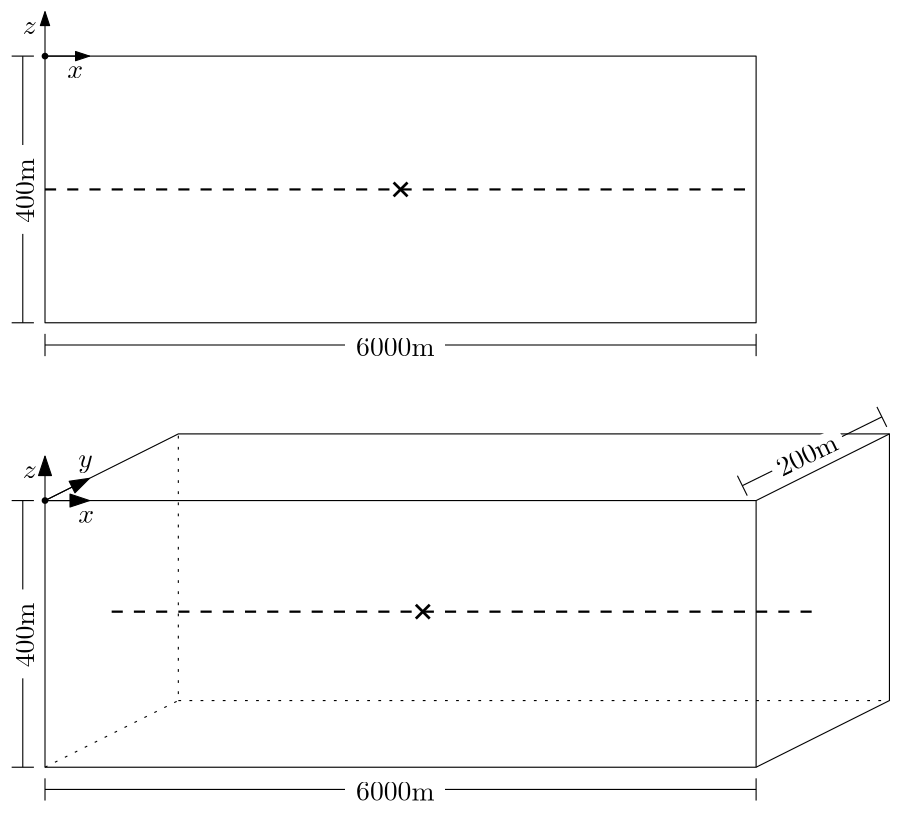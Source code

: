 <?xml version="1.0"?>
<!DOCTYPE ipe SYSTEM "ipe.dtd">
<ipe version="70107" creator="Ipe 7.1.7">
<info created="D:20170115164217" modified="D:20170115164244"/>
<ipestyle name="basic">
<symbol name="arrow/arc(spx)">
<path stroke="sym-stroke" fill="sym-stroke" pen="sym-pen">
0 0 m
-1 0.333 l
-1 -0.333 l
h
</path>
</symbol>
<symbol name="arrow/farc(spx)">
<path stroke="sym-stroke" fill="white" pen="sym-pen">
0 0 m
-1 0.333 l
-1 -0.333 l
h
</path>
</symbol>
<symbol name="arrow/ptarc(spx)">
<path stroke="sym-stroke" fill="sym-stroke" pen="sym-pen">
0 0 m
-1 0.333 l
-0.8 0 l
-1 -0.333 l
h
</path>
</symbol>
<symbol name="arrow/fptarc(spx)">
<path stroke="sym-stroke" fill="white" pen="sym-pen">
0 0 m
-1 0.333 l
-0.8 0 l
-1 -0.333 l
h
</path>
</symbol>
<symbol name="mark/circle(sx)" transformations="translations">
<path fill="sym-stroke">
0.6 0 0 0.6 0 0 e
0.4 0 0 0.4 0 0 e
</path>
</symbol>
<symbol name="mark/disk(sx)" transformations="translations">
<path fill="sym-stroke">
0.6 0 0 0.6 0 0 e
</path>
</symbol>
<symbol name="mark/fdisk(sfx)" transformations="translations">
<group>
<path fill="sym-fill">
0.5 0 0 0.5 0 0 e
</path>
<path fill="sym-stroke" fillrule="eofill">
0.6 0 0 0.6 0 0 e
0.4 0 0 0.4 0 0 e
</path>
</group>
</symbol>
<symbol name="mark/box(sx)" transformations="translations">
<path fill="sym-stroke" fillrule="eofill">
-0.6 -0.6 m
0.6 -0.6 l
0.6 0.6 l
-0.6 0.6 l
h
-0.4 -0.4 m
0.4 -0.4 l
0.4 0.4 l
-0.4 0.4 l
h
</path>
</symbol>
<symbol name="mark/square(sx)" transformations="translations">
<path fill="sym-stroke">
-0.6 -0.6 m
0.6 -0.6 l
0.6 0.6 l
-0.6 0.6 l
h
</path>
</symbol>
<symbol name="mark/fsquare(sfx)" transformations="translations">
<group>
<path fill="sym-fill">
-0.5 -0.5 m
0.5 -0.5 l
0.5 0.5 l
-0.5 0.5 l
h
</path>
<path fill="sym-stroke" fillrule="eofill">
-0.6 -0.6 m
0.6 -0.6 l
0.6 0.6 l
-0.6 0.6 l
h
-0.4 -0.4 m
0.4 -0.4 l
0.4 0.4 l
-0.4 0.4 l
h
</path>
</group>
</symbol>
<symbol name="mark/cross(sx)" transformations="translations">
<group>
<path fill="sym-stroke">
-0.43 -0.57 m
0.57 0.43 l
0.43 0.57 l
-0.57 -0.43 l
h
</path>
<path fill="sym-stroke">
-0.43 0.57 m
0.57 -0.43 l
0.43 -0.57 l
-0.57 0.43 l
h
</path>
</group>
</symbol>
<symbol name="arrow/fnormal(spx)">
<path stroke="sym-stroke" fill="white" pen="sym-pen">
0 0 m
-1 0.333 l
-1 -0.333 l
h
</path>
</symbol>
<symbol name="arrow/pointed(spx)">
<path stroke="sym-stroke" fill="sym-stroke" pen="sym-pen">
0 0 m
-1 0.333 l
-0.8 0 l
-1 -0.333 l
h
</path>
</symbol>
<symbol name="arrow/fpointed(spx)">
<path stroke="sym-stroke" fill="white" pen="sym-pen">
0 0 m
-1 0.333 l
-0.8 0 l
-1 -0.333 l
h
</path>
</symbol>
<symbol name="arrow/linear(spx)">
<path stroke="sym-stroke" pen="sym-pen">
-1 0.333 m
0 0 l
-1 -0.333 l
</path>
</symbol>
<symbol name="arrow/fdouble(spx)">
<path stroke="sym-stroke" fill="white" pen="sym-pen">
0 0 m
-1 0.333 l
-1 -0.333 l
h
-1 0 m
-2 0.333 l
-2 -0.333 l
h
</path>
</symbol>
<symbol name="arrow/double(spx)">
<path stroke="sym-stroke" fill="sym-stroke" pen="sym-pen">
0 0 m
-1 0.333 l
-1 -0.333 l
h
-1 0 m
-2 0.333 l
-2 -0.333 l
h
</path>
</symbol>
<pen name="heavier" value="0.8"/>
<pen name="fat" value="1.2"/>
<pen name="ultrafat" value="2"/>
<symbolsize name="large" value="5"/>
<symbolsize name="small" value="2"/>
<symbolsize name="tiny" value="1.1"/>
<arrowsize name="large" value="10"/>
<arrowsize name="small" value="5"/>
<arrowsize name="tiny" value="3"/>
<color name="red" value="1 0 0"/>
<color name="green" value="0 1 0"/>
<color name="blue" value="0 0 1"/>
<color name="yellow" value="1 1 0"/>
<color name="orange" value="1 0.647 0"/>
<color name="gold" value="1 0.843 0"/>
<color name="purple" value="0.627 0.125 0.941"/>
<color name="gray" value="0.745"/>
<color name="brown" value="0.647 0.165 0.165"/>
<color name="navy" value="0 0 0.502"/>
<color name="pink" value="1 0.753 0.796"/>
<color name="seagreen" value="0.18 0.545 0.341"/>
<color name="turquoise" value="0.251 0.878 0.816"/>
<color name="violet" value="0.933 0.51 0.933"/>
<color name="darkblue" value="0 0 0.545"/>
<color name="darkcyan" value="0 0.545 0.545"/>
<color name="darkgray" value="0.663"/>
<color name="darkgreen" value="0 0.392 0"/>
<color name="darkmagenta" value="0.545 0 0.545"/>
<color name="darkorange" value="1 0.549 0"/>
<color name="darkred" value="0.545 0 0"/>
<color name="lightblue" value="0.678 0.847 0.902"/>
<color name="lightcyan" value="0.878 1 1"/>
<color name="lightgray" value="0.827"/>
<color name="lightgreen" value="0.565 0.933 0.565"/>
<color name="lightyellow" value="1 1 0.878"/>
<dashstyle name="dashed" value="[4] 0"/>
<dashstyle name="dotted" value="[1 3] 0"/>
<dashstyle name="dash dotted" value="[4 2 1 2] 0"/>
<dashstyle name="dash dot dotted" value="[4 2 1 2 1 2] 0"/>
<textsize name="large" value="\large"/>
<textsize name="Large" value="\Large"/>
<textsize name="LARGE" value="\LARGE"/>
<textsize name="huge" value="\huge"/>
<textsize name="Huge" value="\Huge"/>
<textsize name="small" value="\small"/>
<textsize name="footnote" value="\footnotesize"/>
<textsize name="tiny" value="\tiny"/>
<textstyle name="center" begin="\begin{center}" end="\end{center}"/>
<textstyle name="itemize" begin="\begin{itemize}" end="\end{itemize}"/>
<textstyle name="item" begin="\begin{itemize}\item{}" end="\end{itemize}"/>
<gridsize name="4 pts" value="4"/>
<gridsize name="8 pts (~3 mm)" value="8"/>
<gridsize name="16 pts (~6 mm)" value="16"/>
<gridsize name="32 pts (~12 mm)" value="32"/>
<gridsize name="10 pts (~3.5 mm)" value="10"/>
<gridsize name="20 pts (~7 mm)" value="20"/>
<gridsize name="14 pts (~5 mm)" value="14"/>
<gridsize name="28 pts (~10 mm)" value="28"/>
<gridsize name="56 pts (~20 mm)" value="56"/>
<anglesize name="90 deg" value="90"/>
<anglesize name="60 deg" value="60"/>
<anglesize name="45 deg" value="45"/>
<anglesize name="30 deg" value="30"/>
<anglesize name="22.5 deg" value="22.5"/>
<tiling name="falling" angle="-60" step="4" width="1"/>
<tiling name="rising" angle="30" step="4" width="1"/>
</ipestyle>
<page>
<layer name="alpha"/>
<layer name="beta"/>
<view layers="alpha beta" active="alpha"/>
<group layer="beta">
<path fill="white">
84 676 m
84 528 l
408 528 l
408 676 l
h
</path>
<path transformations="rigid" stroke="black">
352 640 m
400 664 l
</path>
<path matrix="1 0 0 1 0 -160" stroke="black">
88 800 m
88 704 l
</path>
<path matrix="1 0 0 1 0 -160" transformations="rigid" fill="white">
84 768 m
84 736 l
92 736 l
92 768 l
h
</path>
<path matrix="1 0 0 1 0 -160" stroke="black">
96 696 m
352 696 l
</path>
<path matrix="1 0 0 1 32 -192" fill="white">
172 732 m
172 720 l
208 720 l
208 732 l
h
</path>
<text matrix="1 0 0 1 112 -204" transformations="translations" pos="96 736" stroke="black" type="label" width="28.228" height="6.42" depth="0" valign="baseline">6000m</text>
<path matrix="1 0 0 1 0 -160" stroke="black">
96 800 m
96 704 l
352 704 l
352 800 l
h
</path>
<path matrix="1 0 0 1 0 -192" stroke="black">
96 732 m
96 724 l
</path>
<path matrix="1 0 0 1 64 -192" stroke="black">
288 732 m
288 724 l
</path>
<path matrix="1 0 0 1 0 -160" stroke="black">
84 800 m
92 800 l
</path>
<path matrix="1 0 0 1 0 -192" stroke="black">
84 736 m
92 736 l
</path>
<text matrix="0 1 -1 0 860 508" transformations="rigid" pos="72 768" stroke="black" type="label" width="23.246" height="6.42" depth="0" valign="baseline">400m</text>
<path transformations="rigid" stroke="black" dash="dotted">
144 568 m
400 568 l
</path>
<group matrix="1 0 0 1 8 8">
<use matrix="1 0 0 1 0 -160" name="mark/cross(sx)" pos="224 752" size="large" stroke="black"/>
<path matrix="1 0 0 1 16 -160" transformations="rigid" stroke="black" dash="dashed" pen="heavier">
96 752 m
352 752 l
</path>
</group>
<path transformations="rigid" stroke="black">
96 640 m
144 664 l
400 664 l
400 568 l
352 544 l
</path>
<path transformations="rigid" stroke="black" dash="dotted">
96 544 m
144 568 l
144 664 l
</path>
<group matrix="0.896968 0.442095 -0.442095 0.896968 615.421 28.4499">
<path transformations="rigid" stroke="black">
32 672 m
88 672 l
</path>
<path matrix="1 0 0 1 4 0" transformations="rigid" fill="white">
40 676 m
40 668 l
68 668 l
68 676 l
h
</path>
<path matrix="1 0 0 1 24 0" transformations="rigid" stroke="black">
64 676 m
64 668 l
</path>
<path transformations="rigid" stroke="black">
32 676 m
32 668 l
</path>
</group>
<text matrix="0.900131 0.435619 -0.435619 0.900131 610.85 22.6376" pos="48 672" stroke="black" type="label" width="23.246" height="6.42" depth="0" valign="baseline">200m</text>
<path stroke="black" arrow="normal/normal" rarrow="normal/normal">
96 656 m
96 640 l
112 648 l
</path>
<path stroke="black" arrow="normal/normal">
96 640 m
112 640 l
</path>
<text transformations="translations" pos="88 648" stroke="black" type="label" width="5.071" height="4.289" depth="0" valign="baseline">$z$</text>
<text transformations="translations" pos="108 632" stroke="black" type="label" width="5.694" height="4.289" depth="0" valign="baseline">$x$</text>
<text transformations="translations" pos="108 652" stroke="black" type="label" width="5.242" height="4.297" depth="1.93" valign="baseline">$y$</text>
<use name="mark/disk(sx)" pos="96 640" size="small" stroke="black"/>
</group>
<group layer="alpha">
<path fill="white">
80 820 m
80 688 l
360 688 l
360 820 l
h
</path>
<path stroke="black">
88 800 m
88 704 l
</path>
<path transformations="rigid" fill="white">
84 768 m
84 736 l
92 736 l
92 768 l
h
</path>
<path stroke="black">
96 696 m
352 696 l
</path>
<path matrix="1 0 0 1 32 -32" fill="white">
172 732 m
172 720 l
208 720 l
208 732 l
h
</path>
<text matrix="1 0 0 1 112 -44" transformations="translations" pos="96 736" stroke="black" type="label" width="28.228" height="6.42" depth="0" valign="baseline">6000m</text>
<path stroke="black">
96 800 m
96 704 l
352 704 l
352 800 l
h
</path>
<path matrix="1 0 0 1 0 -32" stroke="black">
96 732 m
96 724 l
</path>
<path matrix="1 0 0 1 64 -32" stroke="black">
288 732 m
288 724 l
</path>
<path stroke="black">
84 800 m
92 800 l
</path>
<path matrix="1 0 0 1 0 -32" stroke="black">
84 736 m
92 736 l
</path>
<text matrix="0 1 -1 0 860 668" transformations="rigid" pos="72 768" stroke="black" type="label" width="23.246" height="6.42" depth="0" valign="baseline">400m</text>
<use name="mark/cross(sx)" pos="224 752" size="large" stroke="black"/>
<path transformations="rigid" stroke="black" dash="dashed" pen="heavier">
96 752 m
352 752 l
</path>
<group matrix="1 0 0 1 48 0">
<path stroke="black" arrow="normal/small" rarrow="normal/small">
48 816 m
48 800 l
64 800 l
</path>
<text matrix="1 0 0 1 4 -4" transformations="translations" pos="36 812" stroke="black" type="label" width="5.071" height="4.289" depth="0" valign="baseline">$z$</text>
<text matrix="1 0 0 1 -4 0" transformations="translations" pos="60 792" stroke="black" type="label" width="5.694" height="4.289" depth="0" valign="baseline">$x$</text>
</group>
<use name="mark/disk(sx)" pos="96 800" size="small" stroke="black"/>
</group>
</page>
</ipe>
